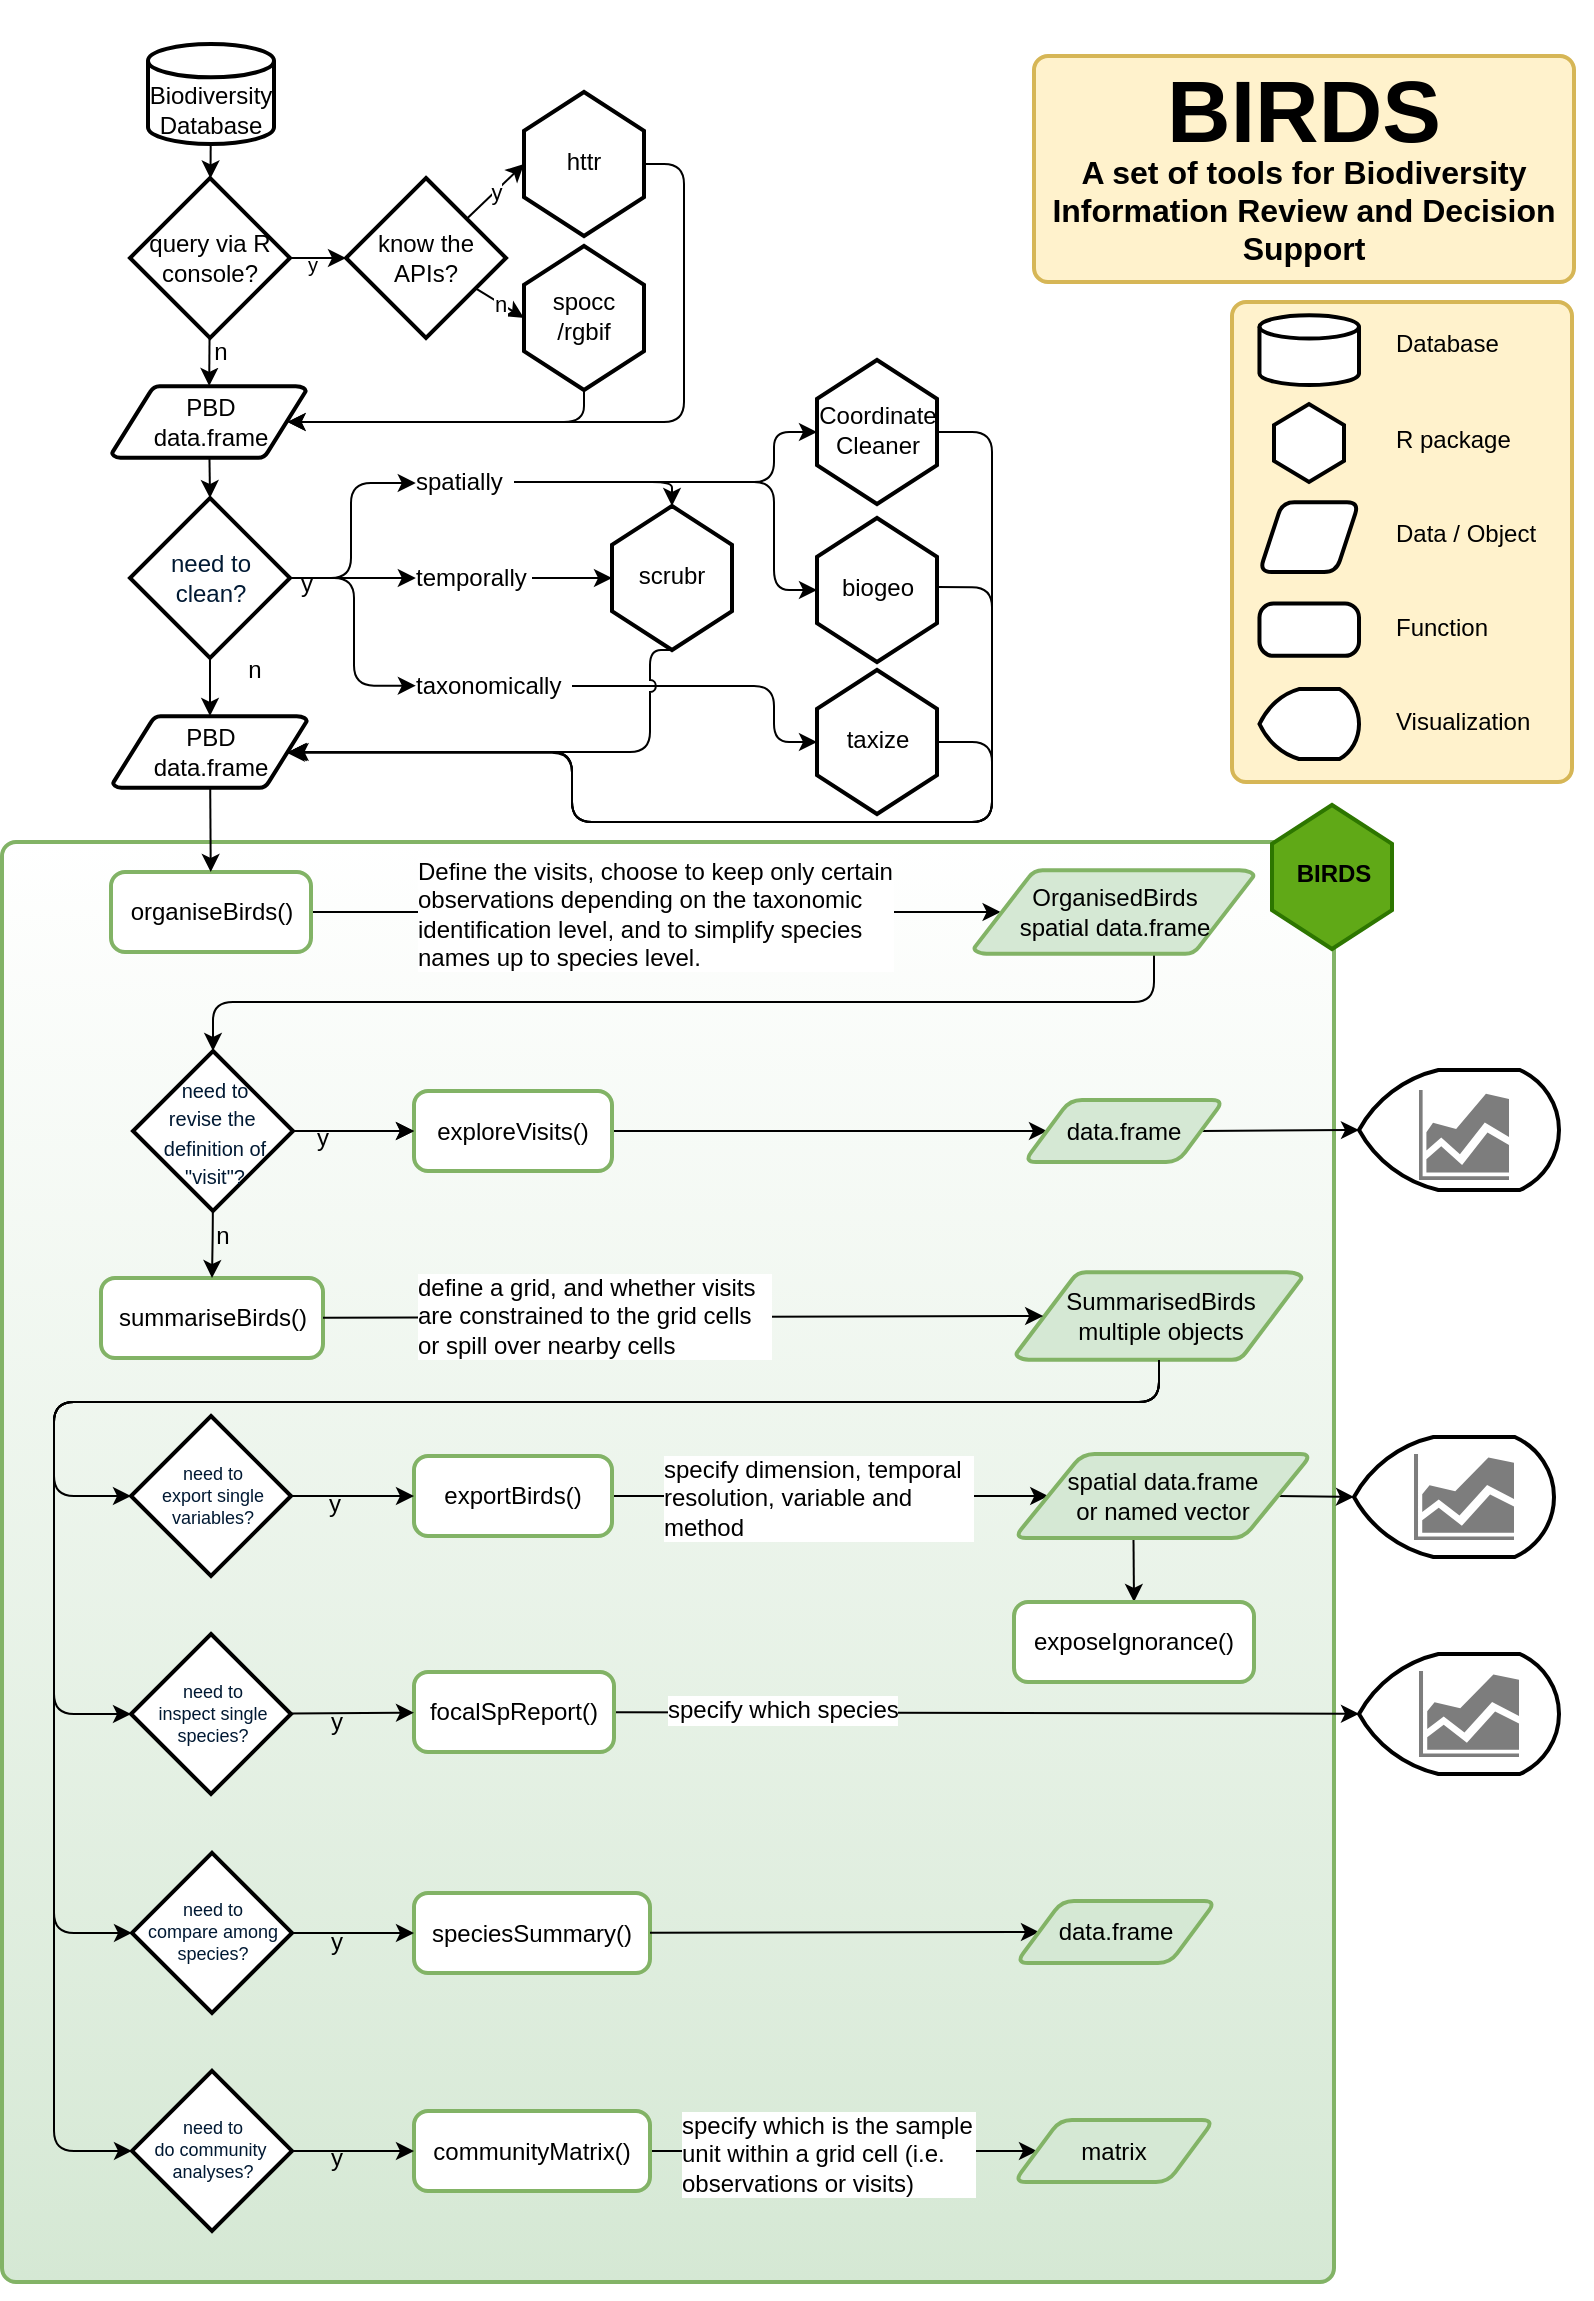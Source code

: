 <mxfile version="11.0.7" type="device"><diagram id="6a731a19-8d31-9384-78a2-239565b7b9f0" name="Page-1"><mxGraphModel dx="1086" dy="818" grid="1" gridSize="10" guides="1" tooltips="1" connect="1" arrows="1" fold="1" page="1" pageScale="1" pageWidth="827" pageHeight="1169" background="#ffffff" math="0" shadow="0"><root><mxCell id="0"/><mxCell id="1" parent="0"/><mxCell id="hbhFA6jfLaPgpKWDWU3P-24" style="edgeStyle=orthogonalEdgeStyle;rounded=1;orthogonalLoop=1;jettySize=auto;html=1;entryX=0;entryY=0.5;entryDx=0;entryDy=0;" parent="1" source="8HlA4b7QYmwB49gMDFAE-50" target="CWt3VNMFXz-mvfibGGEI-81" edge="1"><mxGeometry relative="1" as="geometry"><Array as="points"><mxPoint x="385.5" y="889"/><mxPoint x="385.5" y="1021"/></Array></mxGeometry></mxCell><mxCell id="8HlA4b7QYmwB49gMDFAE-50" value="" style="rounded=1;whiteSpace=wrap;html=1;absoluteArcSize=1;arcSize=14;strokeWidth=2;fontSize=10;fillColor=#d5e8d4;strokeColor=#82b366;gradientColor=#ffffff;gradientDirection=north;" parent="1" vertex="1"><mxGeometry x="14" y="420" width="666" height="720" as="geometry"/></mxCell><mxCell id="CWt3VNMFXz-mvfibGGEI-74" value="summariseBirds()" style="rounded=1;whiteSpace=wrap;html=1;absoluteArcSize=1;arcSize=14;strokeWidth=2;labelPosition=center;verticalLabelPosition=middle;align=center;verticalAlign=middle;strokeColor=#82B366;" parent="1" vertex="1"><mxGeometry x="63.5" y="638" width="111" height="40" as="geometry"/></mxCell><mxCell id="3" value="PBD&lt;br&gt;data.frame" style="shape=mxgraph.flowchart.data;strokeWidth=2;gradientDirection=north;fontStyle=0;html=1;" parent="1" vertex="1"><mxGeometry x="69" y="192" width="97" height="36" as="geometry"/></mxCell><mxCell id="CtEHs1xgXrFNIW4K7yRu-24" style="edgeStyle=orthogonalEdgeStyle;rounded=1;orthogonalLoop=1;jettySize=auto;html=1;strokeColor=#000000;strokeWidth=1;" parent="1" target="CWt3VNMFXz-mvfibGGEI-74" edge="1"><mxGeometry relative="1" as="geometry"><mxPoint x="119" y="575" as="sourcePoint"/></mxGeometry></mxCell><mxCell id="g8a3lduqmraxCg3WhAcY-67" value="n" style="text;html=1;resizable=0;points=[];align=center;verticalAlign=middle;labelBackgroundColor=none;" parent="CtEHs1xgXrFNIW4K7yRu-24" vertex="1" connectable="0"><mxGeometry x="0.333" y="1" relative="1" as="geometry"><mxPoint x="4" as="offset"/></mxGeometry></mxCell><mxCell id="g8a3lduqmraxCg3WhAcY-38" style="edgeStyle=orthogonalEdgeStyle;rounded=1;orthogonalLoop=1;jettySize=auto;html=1;strokeWidth=1;entryX=0.037;entryY=0.527;entryDx=0;entryDy=0;entryPerimeter=0;" parent="1" source="6" target="g8a3lduqmraxCg3WhAcY-33" edge="1"><mxGeometry relative="1" as="geometry"/></mxCell><mxCell id="g8a3lduqmraxCg3WhAcY-39" style="edgeStyle=orthogonalEdgeStyle;rounded=1;orthogonalLoop=1;jettySize=auto;html=1;entryX=0.024;entryY=0.492;entryDx=0;entryDy=0;strokeWidth=1;entryPerimeter=0;" parent="1" source="6" target="g8a3lduqmraxCg3WhAcY-35" edge="1"><mxGeometry relative="1" as="geometry"><Array as="points"><mxPoint x="190" y="288"/><mxPoint x="190" y="342"/></Array></mxGeometry></mxCell><mxCell id="g8a3lduqmraxCg3WhAcY-45" style="edgeStyle=orthogonalEdgeStyle;rounded=1;orthogonalLoop=1;jettySize=auto;html=1;entryX=0.5;entryY=0;entryDx=0;entryDy=0;entryPerimeter=0;strokeWidth=1;" parent="1" source="6" target="g8a3lduqmraxCg3WhAcY-37" edge="1"><mxGeometry relative="1" as="geometry"/></mxCell><mxCell id="g8a3lduqmraxCg3WhAcY-46" value="n" style="text;html=1;resizable=0;points=[];align=center;verticalAlign=middle;labelBackgroundColor=#ffffff;" parent="g8a3lduqmraxCg3WhAcY-45" vertex="1" connectable="0"><mxGeometry x="0.027" y="-8" relative="1" as="geometry"><mxPoint x="14" y="-8" as="offset"/></mxGeometry></mxCell><mxCell id="6" value="need to &lt;br&gt;clean?" style="shape=mxgraph.flowchart.decision;fillColor=#FFFFFF;strokeColor=#000000;strokeWidth=2;gradientColor=none;gradientDirection=north;fontColor=#001933;fontStyle=0;html=1;" parent="1" vertex="1"><mxGeometry x="78" y="248" width="80" height="80" as="geometry"/></mxCell><mxCell id="7" style="fontColor=#001933;fontStyle=1;strokeColor=#000000;strokeWidth=1;html=1;" parent="1" source="g8a3lduqmraxCg3WhAcY-17" target="3" edge="1"><mxGeometry relative="1" as="geometry"><mxPoint x="268.1" y="100" as="sourcePoint"/></mxGeometry></mxCell><mxCell id="g8a3lduqmraxCg3WhAcY-30" value="n" style="text;html=1;resizable=0;points=[];align=center;verticalAlign=middle;labelBackgroundColor=#ffffff;" parent="7" vertex="1" connectable="0"><mxGeometry x="-0.321" y="2" relative="1" as="geometry"><mxPoint x="3" y="-1" as="offset"/></mxGeometry></mxCell><mxCell id="8" style="fontColor=#001933;fontStyle=1;strokeColor=#000000;strokeWidth=1;html=1;entryX=0.5;entryY=0;entryDx=0;entryDy=0;entryPerimeter=0;" parent="1" source="3" target="6" edge="1"><mxGeometry relative="1" as="geometry"><mxPoint x="119" y="236" as="targetPoint"/></mxGeometry></mxCell><mxCell id="10" value="" style="edgeStyle=elbowEdgeStyle;elbow=horizontal;exitX=1;exitY=0.5;exitPerimeter=0;fontColor=#001933;fontStyle=1;strokeColor=#000000;strokeWidth=1;html=1;entryX=0.032;entryY=0.502;entryDx=0;entryDy=0;entryPerimeter=0;" parent="1" source="6" target="g8a3lduqmraxCg3WhAcY-34" edge="1"><mxGeometry x="180" y="16.5" width="100" height="100" as="geometry"><mxPoint x="549" y="435" as="sourcePoint"/><mxPoint x="225.929" y="266.571" as="targetPoint"/><Array as="points"/></mxGeometry></mxCell><mxCell id="g8a3lduqmraxCg3WhAcY-31" value="y" style="text;html=1;resizable=0;points=[];align=center;verticalAlign=middle;labelBackgroundColor=none;" parent="10" vertex="1" connectable="0"><mxGeometry relative="1" as="geometry"><mxPoint x="-24" y="3" as="offset"/></mxGeometry></mxCell><mxCell id="g8a3lduqmraxCg3WhAcY-79" style="edgeStyle=orthogonalEdgeStyle;rounded=1;orthogonalLoop=1;jettySize=auto;html=1;entryX=0;entryY=0.5;entryDx=0;entryDy=0;entryPerimeter=0;labelBackgroundColor=none;strokeWidth=1;" parent="1" source="13" target="g8a3lduqmraxCg3WhAcY-76" edge="1"><mxGeometry relative="1" as="geometry"><Array as="points"><mxPoint x="593" y="700"/><mxPoint x="40" y="700"/><mxPoint x="40" y="747"/></Array></mxGeometry></mxCell><mxCell id="g8a3lduqmraxCg3WhAcY-102" style="edgeStyle=orthogonalEdgeStyle;rounded=1;orthogonalLoop=1;jettySize=auto;html=1;entryX=0;entryY=0.5;entryDx=0;entryDy=0;entryPerimeter=0;labelBackgroundColor=none;strokeWidth=1;" parent="1" source="13" target="g8a3lduqmraxCg3WhAcY-86" edge="1"><mxGeometry relative="1" as="geometry"><Array as="points"><mxPoint x="593" y="700"/><mxPoint x="40" y="700"/><mxPoint x="40" y="965"/></Array></mxGeometry></mxCell><mxCell id="g8a3lduqmraxCg3WhAcY-103" style="edgeStyle=orthogonalEdgeStyle;rounded=1;orthogonalLoop=1;jettySize=auto;html=1;entryX=0;entryY=0.5;entryDx=0;entryDy=0;entryPerimeter=0;labelBackgroundColor=none;strokeWidth=1;" parent="1" source="13" target="g8a3lduqmraxCg3WhAcY-87" edge="1"><mxGeometry relative="1" as="geometry"><Array as="points"><mxPoint x="593" y="700"/><mxPoint x="40" y="700"/><mxPoint x="40" y="1075"/></Array></mxGeometry></mxCell><mxCell id="13" value="SummarisedBirds&lt;br&gt;multiple objects" style="shape=mxgraph.flowchart.data;fillColor=#d5e8d4;strokeColor=#82b366;strokeWidth=2;gradientDirection=north;fontStyle=0;html=1;" parent="1" vertex="1"><mxGeometry x="521" y="635" width="143" height="44" as="geometry"/></mxCell><mxCell id="CWt3VNMFXz-mvfibGGEI-79" style="rounded=1;orthogonalLoop=1;jettySize=auto;html=1;strokeColor=#000000;exitX=1;exitY=0.5;exitDx=0;exitDy=0;entryX=0;entryY=0.5;entryDx=0;entryDy=0;entryPerimeter=0;" parent="1" source="8HlA4b7QYmwB49gMDFAE-25" target="CWt3VNMFXz-mvfibGGEI-71" edge="1"><mxGeometry relative="1" as="geometry"/></mxCell><mxCell id="8HlA4b7QYmwB49gMDFAE-63" style="rounded=0;orthogonalLoop=1;jettySize=auto;html=1;exitX=0.963;exitY=0.5;exitDx=0;exitDy=0;exitPerimeter=0;strokeColor=#000000;strokeWidth=1;fontSize=12;fontColor=#000000;entryX=0;entryY=0.5;entryDx=0;entryDy=0;" parent="1" source="g8a3lduqmraxCg3WhAcY-17" target="g8a3lduqmraxCg3WhAcY-23" edge="1"><mxGeometry relative="1" as="geometry"><mxPoint x="179" y="88" as="targetPoint"/></mxGeometry></mxCell><mxCell id="g8a3lduqmraxCg3WhAcY-26" value="&lt;font style=&quot;font-size: 10px&quot;&gt;y&lt;/font&gt;" style="text;html=1;resizable=0;points=[];align=center;verticalAlign=middle;labelBackgroundColor=none;" parent="8HlA4b7QYmwB49gMDFAE-63" vertex="1" connectable="0"><mxGeometry x="-0.075" relative="1" as="geometry"><mxPoint x="-1" y="3" as="offset"/></mxGeometry></mxCell><mxCell id="om1Z9dngQ3ta3BAWGaVw-55" value="Biodiversity&lt;br&gt;Database" style="strokeWidth=2;html=1;shape=mxgraph.flowchart.database;whiteSpace=wrap;strokeColor=#000000;verticalAlign=bottom;" parent="1" vertex="1"><mxGeometry x="87" y="21" width="63" height="50" as="geometry"/></mxCell><mxCell id="g8a3lduqmraxCg3WhAcY-62" style="rounded=1;orthogonalLoop=1;jettySize=auto;html=1;entryX=0.095;entryY=0.5;entryDx=0;entryDy=0;entryPerimeter=0;strokeWidth=1;" parent="1" source="om1Z9dngQ3ta3BAWGaVw-60" target="g8a3lduqmraxCg3WhAcY-55" edge="1"><mxGeometry relative="1" as="geometry"/></mxCell><mxCell id="om1Z9dngQ3ta3BAWGaVw-60" value="organiseBirds()" style="rounded=1;whiteSpace=wrap;html=1;absoluteArcSize=1;arcSize=14;strokeWidth=2;strokeColor=#82B366;" parent="1" vertex="1"><mxGeometry x="68.5" y="435" width="100" height="40" as="geometry"/></mxCell><mxCell id="om1Z9dngQ3ta3BAWGaVw-63" style="edgeStyle=orthogonalEdgeStyle;rounded=1;orthogonalLoop=1;jettySize=auto;html=1;entryX=0;entryY=0.5;entryDx=0;entryDy=0;strokeColor=#000000;" parent="1" source="om1Z9dngQ3ta3BAWGaVw-62" target="8HlA4b7QYmwB49gMDFAE-25" edge="1"><mxGeometry relative="1" as="geometry"/></mxCell><mxCell id="om1Z9dngQ3ta3BAWGaVw-62" value="exploreVisits()" style="rounded=1;whiteSpace=wrap;html=1;absoluteArcSize=1;arcSize=14;strokeWidth=2;strokeColor=#82B366;" parent="1" vertex="1"><mxGeometry x="220" y="544.5" width="99" height="40" as="geometry"/></mxCell><mxCell id="CWt3VNMFXz-mvfibGGEI-63" style="edgeStyle=orthogonalEdgeStyle;rounded=1;orthogonalLoop=1;jettySize=auto;html=1;exitX=0.25;exitY=0;exitDx=0;exitDy=0;entryX=0.5;entryY=0;entryDx=0;entryDy=0;" parent="1" edge="1"><mxGeometry relative="1" as="geometry"><mxPoint x="296" y="570" as="sourcePoint"/></mxGeometry></mxCell><mxCell id="CWt3VNMFXz-mvfibGGEI-64" style="edgeStyle=orthogonalEdgeStyle;rounded=1;orthogonalLoop=1;jettySize=auto;html=1;exitX=0.5;exitY=1;exitDx=0;exitDy=0;entryX=0.25;entryY=1;entryDx=0;entryDy=0;" parent="1" edge="1"><mxGeometry relative="1" as="geometry"><mxPoint x="296" y="610" as="targetPoint"/></mxGeometry></mxCell><mxCell id="CWt3VNMFXz-mvfibGGEI-77" style="rounded=1;orthogonalLoop=1;jettySize=auto;html=1;strokeColor=#000000;entryX=0.095;entryY=0.5;entryDx=0;entryDy=0;entryPerimeter=0;strokeWidth=1;" parent="1" source="CWt3VNMFXz-mvfibGGEI-74" target="13" edge="1"><mxGeometry relative="1" as="geometry"/></mxCell><mxCell id="CWt3VNMFXz-mvfibGGEI-80" value="speciesSummary()" style="rounded=1;whiteSpace=wrap;html=1;absoluteArcSize=1;arcSize=14;strokeWidth=2;strokeColor=#82B366;" parent="1" vertex="1"><mxGeometry x="220.0" y="945.5" width="118" height="40" as="geometry"/></mxCell><mxCell id="g8a3lduqmraxCg3WhAcY-117" style="edgeStyle=none;rounded=1;orthogonalLoop=1;jettySize=auto;html=1;entryX=0;entryY=0.5;entryDx=0;entryDy=0;labelBackgroundColor=none;strokeWidth=1;fontSize=9;" parent="1" source="CWt3VNMFXz-mvfibGGEI-81" target="g8a3lduqmraxCg3WhAcY-115" edge="1"><mxGeometry relative="1" as="geometry"/></mxCell><mxCell id="CWt3VNMFXz-mvfibGGEI-81" value="communityMatrix()" style="rounded=1;whiteSpace=wrap;html=1;absoluteArcSize=1;arcSize=14;strokeWidth=2;strokeColor=#82B366;" parent="1" vertex="1"><mxGeometry x="220" y="1054.5" width="118" height="40" as="geometry"/></mxCell><mxCell id="8HlA4b7QYmwB49gMDFAE-25" value="data.frame" style="verticalLabelPosition=middle;verticalAlign=middle;html=1;strokeWidth=2;shape=parallelogram;perimeter=parallelogramPerimeter;whiteSpace=wrap;rounded=1;arcSize=12;size=0.23;labelPosition=center;align=center;fillColor=#d5e8d4;strokeColor=#82b366;" parent="1" vertex="1"><mxGeometry x="525" y="549" width="100" height="31" as="geometry"/></mxCell><mxCell id="8HlA4b7QYmwB49gMDFAE-57" value="" style="group" parent="1" vertex="1" connectable="0"><mxGeometry x="269" y="128" width="72" height="60" as="geometry"/></mxCell><mxCell id="8HlA4b7QYmwB49gMDFAE-52" value="" style="verticalLabelPosition=middle;verticalAlign=middle;strokeWidth=2;shape=hexagon;perimeter=hexagonPerimeter2;arcSize=6;size=0.27;rotation=-90;labelPosition=center;align=center;html=1;fontSize=10;" parent="8HlA4b7QYmwB49gMDFAE-57" vertex="1"><mxGeometry width="72" height="60" as="geometry"/></mxCell><mxCell id="8HlA4b7QYmwB49gMDFAE-56" value="spocc&lt;br&gt;/rgbif" style="text;html=1;strokeColor=none;fillColor=none;align=center;verticalAlign=middle;whiteSpace=wrap;rounded=0;fontSize=12;fontColor=#000000;" parent="8HlA4b7QYmwB49gMDFAE-57" vertex="1"><mxGeometry x="16" y="18.833" width="40" height="20" as="geometry"/></mxCell><mxCell id="8HlA4b7QYmwB49gMDFAE-62" style="edgeStyle=orthogonalEdgeStyle;rounded=1;orthogonalLoop=1;jettySize=auto;html=1;exitX=0;exitY=0.5;exitDx=0;exitDy=0;entryX=0.905;entryY=0.5;entryDx=0;entryDy=0;entryPerimeter=0;strokeColor=#000000;strokeWidth=1;fontSize=12;fontColor=#000000;" parent="1" source="8HlA4b7QYmwB49gMDFAE-52" target="3" edge="1"><mxGeometry relative="1" as="geometry"><Array as="points"><mxPoint x="305" y="210"/></Array></mxGeometry></mxCell><mxCell id="hbhFA6jfLaPgpKWDWU3P-19" style="rounded=0;orthogonalLoop=1;jettySize=auto;html=1;exitX=0.401;exitY=1.019;exitDx=0;exitDy=0;entryX=0.5;entryY=0;entryDx=0;entryDy=0;exitPerimeter=0;" parent="1" source="g8a3lduqmraxCg3WhAcY-78" target="hbhFA6jfLaPgpKWDWU3P-18" edge="1"><mxGeometry relative="1" as="geometry"/></mxCell><mxCell id="hbhFA6jfLaPgpKWDWU3P-17" value="" style="group" parent="1" vertex="1" connectable="0"><mxGeometry x="690" y="717.5" width="100" height="60" as="geometry"/></mxCell><mxCell id="CWt3VNMFXz-mvfibGGEI-72" value="" style="strokeWidth=2;html=1;shape=mxgraph.flowchart.display;whiteSpace=wrap;" parent="hbhFA6jfLaPgpKWDWU3P-17" vertex="1"><mxGeometry width="100" height="60" as="geometry"/></mxCell><mxCell id="P9j7AnFE-m9eNqQYnMI5-18" value="" style="shadow=0;dashed=0;html=1;strokeColor=none;labelPosition=center;verticalLabelPosition=bottom;verticalAlign=top;align=center;shape=mxgraph.mscae.general.graph;fillColor=#7D7D7D;" parent="hbhFA6jfLaPgpKWDWU3P-17" vertex="1"><mxGeometry x="30" y="8.5" width="50" height="43" as="geometry"/></mxCell><mxCell id="hbhFA6jfLaPgpKWDWU3P-18" value="exposeIgnorance()" style="rounded=1;whiteSpace=wrap;html=1;absoluteArcSize=1;arcSize=14;strokeWidth=2;strokeColor=#82B366;" parent="1" vertex="1"><mxGeometry x="520.0" y="800.0" width="120" height="40" as="geometry"/></mxCell><mxCell id="g8a3lduqmraxCg3WhAcY-80" style="rounded=1;orthogonalLoop=1;jettySize=auto;html=1;entryX=0;entryY=0.5;entryDx=0;entryDy=0;labelBackgroundColor=none;strokeWidth=1;" parent="1" source="hbhFA6jfLaPgpKWDWU3P-16" target="g8a3lduqmraxCg3WhAcY-78" edge="1"><mxGeometry relative="1" as="geometry"/></mxCell><mxCell id="hbhFA6jfLaPgpKWDWU3P-16" value="exportBirds()" style="rounded=1;whiteSpace=wrap;html=1;absoluteArcSize=1;arcSize=14;strokeWidth=2;strokeColor=#82B366;" parent="1" vertex="1"><mxGeometry x="220" y="727" width="99" height="40" as="geometry"/></mxCell><mxCell id="g8a3lduqmraxCg3WhAcY-107" style="rounded=1;orthogonalLoop=1;jettySize=auto;html=1;labelBackgroundColor=none;strokeWidth=1;" parent="1" source="hbhFA6jfLaPgpKWDWU3P-26" target="g8a3lduqmraxCg3WhAcY-90" edge="1"><mxGeometry relative="1" as="geometry"/></mxCell><mxCell id="hbhFA6jfLaPgpKWDWU3P-26" value="focalSpReport()" style="rounded=1;whiteSpace=wrap;html=1;absoluteArcSize=1;arcSize=14;strokeWidth=2;strokeColor=#82B366;" parent="1" vertex="1"><mxGeometry x="220" y="835" width="100" height="40" as="geometry"/></mxCell><mxCell id="g8a3lduqmraxCg3WhAcY-17" value="query via R console?" style="rhombus;whiteSpace=wrap;html=1;strokeWidth=2;" parent="1" vertex="1"><mxGeometry x="78" y="88" width="80" height="80" as="geometry"/></mxCell><mxCell id="g8a3lduqmraxCg3WhAcY-18" style="fontColor=#001933;fontStyle=1;strokeColor=#000000;strokeWidth=1;html=1;" parent="1" source="om1Z9dngQ3ta3BAWGaVw-55" target="g8a3lduqmraxCg3WhAcY-17" edge="1"><mxGeometry relative="1" as="geometry"><mxPoint x="118.304" y="66" as="sourcePoint"/><mxPoint x="117.601" y="192" as="targetPoint"/></mxGeometry></mxCell><mxCell id="g8a3lduqmraxCg3WhAcY-20" value="" style="group" parent="1" vertex="1" connectable="0"><mxGeometry x="269" y="51" width="72" height="60" as="geometry"/></mxCell><mxCell id="g8a3lduqmraxCg3WhAcY-21" value="" style="verticalLabelPosition=middle;verticalAlign=middle;strokeWidth=2;shape=hexagon;perimeter=hexagonPerimeter2;arcSize=6;size=0.27;rotation=-90;labelPosition=center;align=center;html=1;fontSize=10;" parent="g8a3lduqmraxCg3WhAcY-20" vertex="1"><mxGeometry width="72" height="60" as="geometry"/></mxCell><mxCell id="g8a3lduqmraxCg3WhAcY-22" value="httr" style="text;html=1;strokeColor=none;fillColor=none;align=center;verticalAlign=middle;whiteSpace=wrap;rounded=0;fontSize=12;fontColor=#000000;" parent="g8a3lduqmraxCg3WhAcY-20" vertex="1"><mxGeometry x="16" y="18.833" width="40" height="20" as="geometry"/></mxCell><mxCell id="g8a3lduqmraxCg3WhAcY-24" value="y" style="edgeStyle=none;rounded=0;orthogonalLoop=1;jettySize=auto;html=1;entryX=0.5;entryY=0;entryDx=0;entryDy=0;" parent="1" source="g8a3lduqmraxCg3WhAcY-23" target="g8a3lduqmraxCg3WhAcY-21" edge="1"><mxGeometry relative="1" as="geometry"/></mxCell><mxCell id="g8a3lduqmraxCg3WhAcY-25" value="n" style="edgeStyle=none;rounded=0;orthogonalLoop=1;jettySize=auto;html=1;entryX=0.5;entryY=0;entryDx=0;entryDy=0;" parent="1" source="g8a3lduqmraxCg3WhAcY-23" target="8HlA4b7QYmwB49gMDFAE-52" edge="1"><mxGeometry relative="1" as="geometry"/></mxCell><mxCell id="g8a3lduqmraxCg3WhAcY-23" value="know the APIs?" style="rhombus;whiteSpace=wrap;html=1;strokeWidth=2;" parent="1" vertex="1"><mxGeometry x="186" y="88" width="80" height="80" as="geometry"/></mxCell><mxCell id="g8a3lduqmraxCg3WhAcY-28" style="edgeStyle=orthogonalEdgeStyle;rounded=1;orthogonalLoop=1;jettySize=auto;html=1;entryX=0.905;entryY=0.5;entryDx=0;entryDy=0;entryPerimeter=0;exitX=0.5;exitY=1;exitDx=0;exitDy=0;" parent="1" source="g8a3lduqmraxCg3WhAcY-21" target="3" edge="1"><mxGeometry relative="1" as="geometry"><Array as="points"><mxPoint x="355" y="81"/><mxPoint x="355" y="210"/></Array></mxGeometry></mxCell><mxCell id="g8a3lduqmraxCg3WhAcY-40" style="edgeStyle=orthogonalEdgeStyle;rounded=1;orthogonalLoop=1;jettySize=auto;html=1;strokeWidth=1;entryX=0.5;entryY=0;entryDx=0;entryDy=0;exitX=1;exitY=0.5;exitDx=0;exitDy=0;" parent="1" source="g8a3lduqmraxCg3WhAcY-33" target="8HlA4b7QYmwB49gMDFAE-78" edge="1"><mxGeometry relative="1" as="geometry"><mxPoint x="412" y="210" as="targetPoint"/><Array as="points"><mxPoint x="400" y="240"/><mxPoint x="400" y="215"/></Array></mxGeometry></mxCell><mxCell id="g8a3lduqmraxCg3WhAcY-41" style="edgeStyle=orthogonalEdgeStyle;rounded=1;orthogonalLoop=1;jettySize=auto;html=1;entryX=0.5;entryY=0;entryDx=0;entryDy=0;strokeWidth=1;exitX=1;exitY=0.5;exitDx=0;exitDy=0;" parent="1" source="g8a3lduqmraxCg3WhAcY-33" target="8HlA4b7QYmwB49gMDFAE-83" edge="1"><mxGeometry relative="1" as="geometry"><Array as="points"><mxPoint x="400" y="240"/><mxPoint x="400" y="294"/></Array></mxGeometry></mxCell><mxCell id="7WvSgAiHfVEnM8mLW6S3-23" style="edgeStyle=orthogonalEdgeStyle;rounded=1;comic=0;jumpStyle=arc;orthogonalLoop=1;jettySize=auto;html=1;entryX=1;entryY=0.5;entryDx=0;entryDy=0;shadow=0;" parent="1" source="g8a3lduqmraxCg3WhAcY-33" target="7WvSgAiHfVEnM8mLW6S3-17" edge="1"><mxGeometry relative="1" as="geometry"><Array as="points"><mxPoint x="349" y="240"/></Array></mxGeometry></mxCell><mxCell id="g8a3lduqmraxCg3WhAcY-33" value="spatially" style="text;html=1;strokeColor=none;fillColor=none;align=left;verticalAlign=middle;whiteSpace=wrap;rounded=0;" parent="1" vertex="1"><mxGeometry x="219" y="230" width="51" height="20" as="geometry"/></mxCell><mxCell id="g8a3lduqmraxCg3WhAcY-44" style="rounded=0;orthogonalLoop=1;jettySize=auto;html=1;entryX=0.5;entryY=0;entryDx=0;entryDy=0;strokeWidth=1;exitX=1;exitY=0.5;exitDx=0;exitDy=0;" parent="1" source="g8a3lduqmraxCg3WhAcY-34" target="7WvSgAiHfVEnM8mLW6S3-17" edge="1"><mxGeometry relative="1" as="geometry"><mxPoint x="315.2" y="287.8" as="targetPoint"/></mxGeometry></mxCell><mxCell id="g8a3lduqmraxCg3WhAcY-34" value="temporally" style="text;html=1;strokeColor=none;fillColor=none;align=left;verticalAlign=middle;whiteSpace=wrap;rounded=0;" parent="1" vertex="1"><mxGeometry x="219" y="278" width="60" height="20" as="geometry"/></mxCell><mxCell id="g8a3lduqmraxCg3WhAcY-42" style="edgeStyle=orthogonalEdgeStyle;rounded=1;orthogonalLoop=1;jettySize=auto;html=1;entryX=0.5;entryY=0;entryDx=0;entryDy=0;strokeWidth=1;exitX=1;exitY=0.5;exitDx=0;exitDy=0;jumpStyle=arc;" parent="1" source="g8a3lduqmraxCg3WhAcY-35" target="8HlA4b7QYmwB49gMDFAE-86" edge="1"><mxGeometry relative="1" as="geometry"><Array as="points"><mxPoint x="400" y="342"/><mxPoint x="400" y="370"/></Array></mxGeometry></mxCell><mxCell id="g8a3lduqmraxCg3WhAcY-35" value="taxonomically" style="text;html=1;strokeColor=none;fillColor=none;align=left;verticalAlign=middle;whiteSpace=wrap;rounded=0;" parent="1" vertex="1"><mxGeometry x="219" y="332" width="80" height="20" as="geometry"/></mxCell><mxCell id="g8a3lduqmraxCg3WhAcY-68" style="rounded=1;orthogonalLoop=1;jettySize=auto;html=1;strokeWidth=1;" parent="1" source="g8a3lduqmraxCg3WhAcY-37" target="om1Z9dngQ3ta3BAWGaVw-60" edge="1"><mxGeometry relative="1" as="geometry"/></mxCell><mxCell id="g8a3lduqmraxCg3WhAcY-37" value="PBD&lt;br&gt;data.frame" style="shape=mxgraph.flowchart.data;strokeWidth=2;gradientDirection=north;fontStyle=0;html=1;" parent="1" vertex="1"><mxGeometry x="69.5" y="357" width="97" height="36" as="geometry"/></mxCell><mxCell id="g8a3lduqmraxCg3WhAcY-47" style="edgeStyle=orthogonalEdgeStyle;rounded=1;orthogonalLoop=1;jettySize=auto;html=1;entryX=0.905;entryY=0.5;entryDx=0;entryDy=0;entryPerimeter=0;strokeWidth=1;exitX=0.5;exitY=1;exitDx=0;exitDy=0;" parent="1" source="8HlA4b7QYmwB49gMDFAE-78" target="g8a3lduqmraxCg3WhAcY-37" edge="1"><mxGeometry relative="1" as="geometry"><Array as="points"><mxPoint x="509" y="215"/><mxPoint x="509" y="410"/><mxPoint x="299" y="410"/><mxPoint x="299" y="375"/></Array></mxGeometry></mxCell><mxCell id="g8a3lduqmraxCg3WhAcY-48" style="edgeStyle=orthogonalEdgeStyle;rounded=1;orthogonalLoop=1;jettySize=auto;html=1;entryX=0.905;entryY=0.5;entryDx=0;entryDy=0;entryPerimeter=0;strokeWidth=1;exitX=0.52;exitY=0.996;exitDx=0;exitDy=0;exitPerimeter=0;" parent="1" source="8HlA4b7QYmwB49gMDFAE-83" target="g8a3lduqmraxCg3WhAcY-37" edge="1"><mxGeometry relative="1" as="geometry"><Array as="points"><mxPoint x="509" y="293"/><mxPoint x="509" y="410"/><mxPoint x="299" y="410"/><mxPoint x="299" y="375"/></Array></mxGeometry></mxCell><mxCell id="g8a3lduqmraxCg3WhAcY-49" style="edgeStyle=orthogonalEdgeStyle;rounded=1;orthogonalLoop=1;jettySize=auto;html=1;entryX=0.896;entryY=0.511;entryDx=0;entryDy=0;entryPerimeter=0;strokeWidth=1;exitX=0.5;exitY=1;exitDx=0;exitDy=0;" parent="1" source="8HlA4b7QYmwB49gMDFAE-86" target="g8a3lduqmraxCg3WhAcY-37" edge="1"><mxGeometry relative="1" as="geometry"><Array as="points"><mxPoint x="509" y="370"/><mxPoint x="509" y="410"/><mxPoint x="299" y="410"/><mxPoint x="299" y="375"/></Array></mxGeometry></mxCell><mxCell id="g8a3lduqmraxCg3WhAcY-63" style="edgeStyle=orthogonalEdgeStyle;rounded=1;orthogonalLoop=1;jettySize=auto;html=1;entryX=0.5;entryY=0;entryDx=0;entryDy=0;entryPerimeter=0;strokeWidth=1;" parent="1" source="g8a3lduqmraxCg3WhAcY-55" target="g8a3lduqmraxCg3WhAcY-56" edge="1"><mxGeometry relative="1" as="geometry"><Array as="points"><mxPoint x="590" y="500"/><mxPoint x="119" y="500"/></Array></mxGeometry></mxCell><mxCell id="g8a3lduqmraxCg3WhAcY-55" value="OrganisedBirds&lt;br&gt;spatial data.frame" style="shape=mxgraph.flowchart.data;fillColor=#d5e8d4;strokeColor=#82b366;strokeWidth=2;gradientDirection=north;fontStyle=0;html=1;" parent="1" vertex="1"><mxGeometry x="500" y="434" width="140" height="42" as="geometry"/></mxCell><mxCell id="g8a3lduqmraxCg3WhAcY-65" style="edgeStyle=orthogonalEdgeStyle;rounded=1;orthogonalLoop=1;jettySize=auto;html=1;strokeWidth=1;" parent="1" source="g8a3lduqmraxCg3WhAcY-56" target="om1Z9dngQ3ta3BAWGaVw-62" edge="1"><mxGeometry relative="1" as="geometry"/></mxCell><mxCell id="g8a3lduqmraxCg3WhAcY-66" value="y" style="text;html=1;resizable=0;points=[];align=center;verticalAlign=middle;labelBackgroundColor=none;" parent="g8a3lduqmraxCg3WhAcY-65" vertex="1" connectable="0"><mxGeometry x="-0.514" y="1" relative="1" as="geometry"><mxPoint y="4" as="offset"/></mxGeometry></mxCell><mxCell id="g8a3lduqmraxCg3WhAcY-75" value="" style="edgeStyle=orthogonalEdgeStyle;rounded=1;orthogonalLoop=1;jettySize=auto;html=1;strokeWidth=1;labelBackgroundColor=none;" parent="1" source="g8a3lduqmraxCg3WhAcY-56" target="om1Z9dngQ3ta3BAWGaVw-62" edge="1"><mxGeometry relative="1" as="geometry"/></mxCell><mxCell id="g8a3lduqmraxCg3WhAcY-56" value="&lt;font style=&quot;font-size: 10px&quot;&gt;need to &lt;br&gt;revise the&amp;nbsp;&lt;br&gt;definition of&lt;br&gt;&quot;visit&quot;?&lt;/font&gt;" style="shape=mxgraph.flowchart.decision;fillColor=#FFFFFF;strokeColor=#000000;strokeWidth=2;gradientColor=none;gradientDirection=north;fontColor=#001933;fontStyle=0;html=1;" parent="1" vertex="1"><mxGeometry x="79.5" y="524.5" width="80" height="80" as="geometry"/></mxCell><mxCell id="g8a3lduqmraxCg3WhAcY-61" value="Define the visits, choose to keep only certain observations depending on the taxonomic identification level, and to simplify species names up to species level." style="text;html=1;strokeColor=none;fillColor=none;align=left;verticalAlign=middle;whiteSpace=wrap;rounded=0;labelBackgroundColor=#FFFFFF;" parent="1" vertex="1"><mxGeometry x="220" y="425" width="240" height="61" as="geometry"/></mxCell><mxCell id="g8a3lduqmraxCg3WhAcY-64" value="" style="group" parent="1" vertex="1" connectable="0"><mxGeometry x="692.5" y="534" width="100" height="60" as="geometry"/></mxCell><mxCell id="CWt3VNMFXz-mvfibGGEI-71" value="" style="strokeWidth=2;html=1;shape=mxgraph.flowchart.display;whiteSpace=wrap;strokeColor=#000000;" parent="g8a3lduqmraxCg3WhAcY-64" vertex="1"><mxGeometry width="100" height="60" as="geometry"/></mxCell><mxCell id="P9j7AnFE-m9eNqQYnMI5-17" value="" style="shadow=0;dashed=0;html=1;strokeColor=none;labelPosition=center;verticalLabelPosition=bottom;verticalAlign=top;align=center;shape=mxgraph.mscae.general.graph;fillColor=#7D7D7D;" parent="g8a3lduqmraxCg3WhAcY-64" vertex="1"><mxGeometry x="30" y="10" width="45" height="45" as="geometry"/></mxCell><mxCell id="g8a3lduqmraxCg3WhAcY-82" style="edgeStyle=none;rounded=1;orthogonalLoop=1;jettySize=auto;html=1;entryX=0;entryY=0.5;entryDx=0;entryDy=0;labelBackgroundColor=none;strokeWidth=1;" parent="1" source="g8a3lduqmraxCg3WhAcY-76" target="hbhFA6jfLaPgpKWDWU3P-16" edge="1"><mxGeometry relative="1" as="geometry"/></mxCell><mxCell id="g8a3lduqmraxCg3WhAcY-83" value="y" style="text;html=1;resizable=0;points=[];align=center;verticalAlign=middle;labelBackgroundColor=none;" parent="g8a3lduqmraxCg3WhAcY-82" vertex="1" connectable="0"><mxGeometry x="-0.203" y="-1" relative="1" as="geometry"><mxPoint x="-2.787" y="3" as="offset"/></mxGeometry></mxCell><mxCell id="g8a3lduqmraxCg3WhAcY-76" value="&lt;span style=&quot;font-size: 9px;&quot;&gt;need to &lt;br style=&quot;font-size: 9px;&quot;&gt;export single &lt;br style=&quot;font-size: 9px;&quot;&gt;variables?&lt;/span&gt;" style="shape=mxgraph.flowchart.decision;fillColor=#FFFFFF;strokeColor=#000000;strokeWidth=2;gradientColor=none;gradientDirection=north;fontColor=#001933;fontStyle=0;html=1;fontSize=9;" parent="1" vertex="1"><mxGeometry x="78.5" y="707" width="80" height="80" as="geometry"/></mxCell><mxCell id="g8a3lduqmraxCg3WhAcY-77" value="specify dimension, temporal resolution, variable and method" style="text;html=1;strokeColor=none;fillColor=none;align=left;verticalAlign=middle;whiteSpace=wrap;rounded=0;labelBackgroundColor=#FFFFFF;" parent="1" vertex="1"><mxGeometry x="343" y="717" width="157" height="61" as="geometry"/></mxCell><mxCell id="g8a3lduqmraxCg3WhAcY-84" style="edgeStyle=none;rounded=1;orthogonalLoop=1;jettySize=auto;html=1;entryX=0;entryY=0.5;entryDx=0;entryDy=0;entryPerimeter=0;labelBackgroundColor=none;strokeWidth=1;exitX=1;exitY=0.5;exitDx=0;exitDy=0;" parent="1" source="g8a3lduqmraxCg3WhAcY-78" target="CWt3VNMFXz-mvfibGGEI-72" edge="1"><mxGeometry relative="1" as="geometry"/></mxCell><mxCell id="g8a3lduqmraxCg3WhAcY-78" value="spatial data.frame&lt;br&gt;or named vector" style="verticalLabelPosition=middle;verticalAlign=middle;html=1;strokeWidth=2;shape=parallelogram;perimeter=parallelogramPerimeter;whiteSpace=wrap;rounded=1;arcSize=12;size=0.23;labelPosition=center;align=center;fillColor=#d5e8d4;strokeColor=#82b366;" parent="1" vertex="1"><mxGeometry x="520" y="726" width="149" height="42" as="geometry"/></mxCell><mxCell id="g8a3lduqmraxCg3WhAcY-95" style="edgeStyle=none;rounded=1;orthogonalLoop=1;jettySize=auto;html=1;labelBackgroundColor=none;strokeWidth=1;" parent="1" source="g8a3lduqmraxCg3WhAcY-85" target="hbhFA6jfLaPgpKWDWU3P-26" edge="1"><mxGeometry relative="1" as="geometry"/></mxCell><mxCell id="g8a3lduqmraxCg3WhAcY-97" value="y" style="text;html=1;resizable=0;points=[];align=center;verticalAlign=middle;labelBackgroundColor=none;" parent="g8a3lduqmraxCg3WhAcY-95" vertex="1" connectable="0"><mxGeometry x="-0.06" y="3" relative="1" as="geometry"><mxPoint x="-7.051" y="7" as="offset"/></mxGeometry></mxCell><mxCell id="g8a3lduqmraxCg3WhAcY-85" value="&lt;span style=&quot;font-size: 9px;&quot;&gt;need to &lt;br style=&quot;font-size: 9px;&quot;&gt;inspect single &lt;br style=&quot;font-size: 9px;&quot;&gt;species?&lt;/span&gt;" style="shape=mxgraph.flowchart.decision;fillColor=#FFFFFF;strokeColor=#000000;strokeWidth=2;gradientColor=none;gradientDirection=north;fontColor=#001933;fontStyle=0;html=1;fontSize=9;" parent="1" vertex="1"><mxGeometry x="78.5" y="816" width="80" height="80" as="geometry"/></mxCell><mxCell id="g8a3lduqmraxCg3WhAcY-96" style="edgeStyle=none;rounded=1;orthogonalLoop=1;jettySize=auto;html=1;entryX=0;entryY=0.5;entryDx=0;entryDy=0;labelBackgroundColor=none;strokeWidth=1;" parent="1" source="g8a3lduqmraxCg3WhAcY-86" target="CWt3VNMFXz-mvfibGGEI-80" edge="1"><mxGeometry relative="1" as="geometry"/></mxCell><mxCell id="g8a3lduqmraxCg3WhAcY-110" value="y" style="text;html=1;resizable=0;points=[];align=center;verticalAlign=middle;labelBackgroundColor=none;" parent="g8a3lduqmraxCg3WhAcY-96" vertex="1" connectable="0"><mxGeometry x="-0.237" y="-2" relative="1" as="geometry"><mxPoint x="-1.858" y="2" as="offset"/></mxGeometry></mxCell><mxCell id="g8a3lduqmraxCg3WhAcY-86" value="&lt;span style=&quot;font-size: 9px;&quot;&gt;need to &lt;br style=&quot;font-size: 9px;&quot;&gt;compare among &lt;br style=&quot;font-size: 9px;&quot;&gt;species?&lt;/span&gt;" style="shape=mxgraph.flowchart.decision;fillColor=#FFFFFF;strokeColor=#000000;strokeWidth=2;gradientColor=none;gradientDirection=north;fontColor=#001933;fontStyle=0;html=1;fontSize=9;" parent="1" vertex="1"><mxGeometry x="79" y="925.476" width="80" height="80" as="geometry"/></mxCell><mxCell id="g8a3lduqmraxCg3WhAcY-111" style="edgeStyle=orthogonalEdgeStyle;rounded=1;orthogonalLoop=1;jettySize=auto;html=1;entryX=0;entryY=0.5;entryDx=0;entryDy=0;labelBackgroundColor=none;strokeWidth=1;" parent="1" source="g8a3lduqmraxCg3WhAcY-87" target="CWt3VNMFXz-mvfibGGEI-81" edge="1"><mxGeometry relative="1" as="geometry"/></mxCell><mxCell id="g8a3lduqmraxCg3WhAcY-112" value="y" style="text;html=1;resizable=0;points=[];align=center;verticalAlign=middle;labelBackgroundColor=none;" parent="g8a3lduqmraxCg3WhAcY-111" vertex="1" connectable="0"><mxGeometry x="-0.006" y="9" relative="1" as="geometry"><mxPoint x="-9" y="12" as="offset"/></mxGeometry></mxCell><mxCell id="g8a3lduqmraxCg3WhAcY-87" value="&lt;span style=&quot;font-size: 9px;&quot;&gt;need to &lt;br style=&quot;font-size: 9px;&quot;&gt;do community&amp;nbsp;&lt;br style=&quot;font-size: 9px;&quot;&gt;analyses?&lt;/span&gt;" style="shape=mxgraph.flowchart.decision;fillColor=#FFFFFF;strokeColor=#000000;strokeWidth=2;gradientColor=none;gradientDirection=north;fontColor=#001933;fontStyle=0;html=1;fontSize=9;" parent="1" vertex="1"><mxGeometry x="79" y="1034.476" width="80" height="80" as="geometry"/></mxCell><mxCell id="g8a3lduqmraxCg3WhAcY-89" value="" style="group" parent="1" vertex="1" connectable="0"><mxGeometry x="692.5" y="826" width="100" height="60" as="geometry"/></mxCell><mxCell id="g8a3lduqmraxCg3WhAcY-90" value="" style="strokeWidth=2;html=1;shape=mxgraph.flowchart.display;whiteSpace=wrap;" parent="g8a3lduqmraxCg3WhAcY-89" vertex="1"><mxGeometry width="100" height="60" as="geometry"/></mxCell><mxCell id="g8a3lduqmraxCg3WhAcY-91" value="" style="shadow=0;dashed=0;html=1;strokeColor=none;labelPosition=center;verticalLabelPosition=bottom;verticalAlign=top;align=center;shape=mxgraph.mscae.general.graph;fillColor=#7D7D7D;" parent="g8a3lduqmraxCg3WhAcY-89" vertex="1"><mxGeometry x="30" y="8.5" width="50" height="43" as="geometry"/></mxCell><mxCell id="g8a3lduqmraxCg3WhAcY-94" value="define a grid, and whether visits are constrained to the grid cells or spill over nearby cells" style="text;html=1;strokeColor=none;fillColor=none;align=left;verticalAlign=middle;whiteSpace=wrap;rounded=0;labelBackgroundColor=#FFFFFF;" parent="1" vertex="1"><mxGeometry x="220" y="626.5" width="179" height="61" as="geometry"/></mxCell><mxCell id="g8a3lduqmraxCg3WhAcY-101" style="edgeStyle=orthogonalEdgeStyle;rounded=1;orthogonalLoop=1;jettySize=auto;html=1;entryX=0;entryY=0.5;entryDx=0;entryDy=0;entryPerimeter=0;labelBackgroundColor=none;strokeWidth=1;exitX=0.5;exitY=1;exitDx=0;exitDy=0;exitPerimeter=0;" parent="1" source="13" target="g8a3lduqmraxCg3WhAcY-85" edge="1"><mxGeometry relative="1" as="geometry"><mxPoint x="590" y="680" as="sourcePoint"/><mxPoint x="75.6" y="856.2" as="targetPoint"/><Array as="points"><mxPoint x="593" y="700"/><mxPoint x="40" y="700"/><mxPoint x="40" y="856"/></Array></mxGeometry></mxCell><mxCell id="g8a3lduqmraxCg3WhAcY-106" value="specify which species" style="text;html=1;strokeColor=none;fillColor=none;align=left;verticalAlign=middle;whiteSpace=wrap;rounded=0;labelBackgroundColor=#FFFFFF;" parent="1" vertex="1"><mxGeometry x="345" y="823" width="125" height="61" as="geometry"/></mxCell><mxCell id="g8a3lduqmraxCg3WhAcY-109" style="rounded=1;orthogonalLoop=1;jettySize=auto;html=1;labelBackgroundColor=none;strokeWidth=1;entryX=0;entryY=0.5;entryDx=0;entryDy=0;" parent="1" source="CWt3VNMFXz-mvfibGGEI-80" target="g8a3lduqmraxCg3WhAcY-113" edge="1"><mxGeometry relative="1" as="geometry"><mxPoint x="338" y="965.655" as="sourcePoint"/><mxPoint x="532.103" y="965.655" as="targetPoint"/></mxGeometry></mxCell><mxCell id="g8a3lduqmraxCg3WhAcY-113" value="data.frame" style="verticalLabelPosition=middle;verticalAlign=middle;html=1;strokeWidth=2;shape=parallelogram;perimeter=parallelogramPerimeter;whiteSpace=wrap;rounded=1;arcSize=12;size=0.23;labelPosition=center;align=center;fillColor=#d5e8d4;strokeColor=#82b366;" parent="1" vertex="1"><mxGeometry x="521" y="949.5" width="100" height="31" as="geometry"/></mxCell><mxCell id="g8a3lduqmraxCg3WhAcY-115" value="matrix" style="verticalLabelPosition=middle;verticalAlign=middle;html=1;strokeWidth=2;shape=parallelogram;perimeter=parallelogramPerimeter;whiteSpace=wrap;rounded=1;arcSize=12;size=0.23;labelPosition=center;align=center;fillColor=#d5e8d4;strokeColor=#82b366;" parent="1" vertex="1"><mxGeometry x="520" y="1059" width="100" height="31" as="geometry"/></mxCell><mxCell id="g8a3lduqmraxCg3WhAcY-118" value="specify which is the sample unit within a grid cell (i.e. observations or visits)" style="text;html=1;strokeColor=none;fillColor=none;align=left;verticalAlign=middle;whiteSpace=wrap;rounded=0;labelBackgroundColor=#FFFFFF;" parent="1" vertex="1"><mxGeometry x="352" y="1045" width="149" height="61" as="geometry"/></mxCell><mxCell id="g8a3lduqmraxCg3WhAcY-125" value="" style="group" parent="1" vertex="1" connectable="0"><mxGeometry x="643" y="407.5" width="71" height="60" as="geometry"/></mxCell><mxCell id="8HlA4b7QYmwB49gMDFAE-58" value="" style="group" parent="g8a3lduqmraxCg3WhAcY-125" vertex="1" connectable="0"><mxGeometry width="72" height="60" as="geometry"/></mxCell><mxCell id="8HlA4b7QYmwB49gMDFAE-59" value="" style="verticalLabelPosition=middle;verticalAlign=middle;strokeWidth=2;shape=hexagon;perimeter=hexagonPerimeter2;arcSize=6;size=0.27;rotation=-90;labelPosition=center;align=center;html=1;fontSize=10;fillColor=#60a917;strokeColor=#2D7600;fontColor=#ffffff;" parent="8HlA4b7QYmwB49gMDFAE-58" vertex="1"><mxGeometry width="72" height="60" as="geometry"/></mxCell><mxCell id="8HlA4b7QYmwB49gMDFAE-60" value="&lt;b&gt;BIRDS&lt;/b&gt;" style="text;html=1;strokeColor=none;fillColor=none;align=center;verticalAlign=middle;whiteSpace=wrap;rounded=0;fontSize=12;fontColor=#000000;" parent="8HlA4b7QYmwB49gMDFAE-58" vertex="1"><mxGeometry x="17" y="18.833" width="40" height="20" as="geometry"/></mxCell><mxCell id="g8a3lduqmraxCg3WhAcY-126" value="" style="group" parent="1" vertex="1" connectable="0"><mxGeometry x="530" y="27" width="270" height="113" as="geometry"/></mxCell><mxCell id="8HlA4b7QYmwB49gMDFAE-99" value="" style="rounded=1;whiteSpace=wrap;html=1;absoluteArcSize=1;arcSize=14;strokeWidth=2;fontSize=10;fillColor=#fff2cc;strokeColor=#d6b656;" parent="g8a3lduqmraxCg3WhAcY-126" vertex="1"><mxGeometry width="270" height="113" as="geometry"/></mxCell><mxCell id="8HlA4b7QYmwB49gMDFAE-112" value="&lt;h1&gt;BIRDS&lt;/h1&gt;" style="text;html=1;align=center;verticalAlign=middle;whiteSpace=wrap;rounded=0;fontFamily=Helvetica;fontSize=22;" parent="g8a3lduqmraxCg3WhAcY-126" vertex="1"><mxGeometry x="66" y="10" width="138" height="36" as="geometry"/></mxCell><mxCell id="8HlA4b7QYmwB49gMDFAE-113" value="&lt;p style=&quot;font-size: 16px&quot;&gt;&lt;b&gt;&lt;font style=&quot;font-size: 16px&quot;&gt;A set of tools for&amp;nbsp;&lt;/font&gt;&lt;font style=&quot;font-size: 16px&quot;&gt;Biodiversity Information&amp;nbsp;&lt;/font&gt;&lt;/b&gt;&lt;b&gt;Review and&amp;nbsp;&lt;/b&gt;&lt;b&gt;Decision Support&lt;/b&gt;&lt;/p&gt;" style="text;html=1;strokeColor=none;fillColor=none;align=center;verticalAlign=middle;whiteSpace=wrap;rounded=0;fontFamily=Helvetica;fontSize=18;fontColor=#000000;" parent="g8a3lduqmraxCg3WhAcY-126" vertex="1"><mxGeometry x="4" y="43" width="262" height="67" as="geometry"/></mxCell><mxCell id="7WvSgAiHfVEnM8mLW6S3-16" value="" style="group" parent="1" vertex="1" connectable="0"><mxGeometry x="313" y="258" width="72" height="60" as="geometry"/></mxCell><mxCell id="7WvSgAiHfVEnM8mLW6S3-17" value="" style="verticalLabelPosition=middle;verticalAlign=middle;strokeWidth=2;shape=hexagon;perimeter=hexagonPerimeter2;arcSize=6;size=0.27;rotation=-90;labelPosition=center;align=center;html=1;fontSize=10;" parent="7WvSgAiHfVEnM8mLW6S3-16" vertex="1"><mxGeometry width="72" height="60" as="geometry"/></mxCell><mxCell id="7WvSgAiHfVEnM8mLW6S3-18" value="scrubr" style="text;html=1;strokeColor=none;fillColor=none;align=center;verticalAlign=middle;whiteSpace=wrap;rounded=0;fontSize=12;fontColor=#000000;" parent="7WvSgAiHfVEnM8mLW6S3-16" vertex="1"><mxGeometry x="16" y="18.833" width="40" height="20" as="geometry"/></mxCell><mxCell id="7WvSgAiHfVEnM8mLW6S3-22" style="edgeStyle=orthogonalEdgeStyle;rounded=1;orthogonalLoop=1;jettySize=auto;html=1;entryX=0.905;entryY=0.5;entryDx=0;entryDy=0;entryPerimeter=0;jumpStyle=arc;comic=0;shadow=0;exitX=0;exitY=0.5;exitDx=0;exitDy=0;" parent="1" source="7WvSgAiHfVEnM8mLW6S3-17" edge="1"><mxGeometry relative="1" as="geometry"><mxPoint x="334.392" y="321.014" as="sourcePoint"/><mxPoint x="158.286" y="375" as="targetPoint"/><Array as="points"><mxPoint x="338" y="375"/></Array></mxGeometry></mxCell><mxCell id="7WvSgAiHfVEnM8mLW6S3-24" value="" style="group" parent="1" vertex="1" connectable="0"><mxGeometry x="415.5" y="340" width="72" height="60" as="geometry"/></mxCell><mxCell id="8HlA4b7QYmwB49gMDFAE-86" value="" style="verticalLabelPosition=middle;verticalAlign=middle;strokeWidth=2;shape=hexagon;perimeter=hexagonPerimeter2;arcSize=6;size=0.27;rotation=-90;labelPosition=center;align=center;html=1;fontSize=10;" parent="7WvSgAiHfVEnM8mLW6S3-24" vertex="1"><mxGeometry width="72" height="60" as="geometry"/></mxCell><mxCell id="8HlA4b7QYmwB49gMDFAE-87" value="taxize" style="text;html=1;strokeColor=none;fillColor=none;align=center;verticalAlign=middle;whiteSpace=wrap;rounded=0;fontSize=12;fontColor=#000000;" parent="7WvSgAiHfVEnM8mLW6S3-24" vertex="1"><mxGeometry x="16" y="18.833" width="40" height="20" as="geometry"/></mxCell><mxCell id="7WvSgAiHfVEnM8mLW6S3-25" value="" style="group" parent="1" vertex="1" connectable="0"><mxGeometry x="415.5" y="264" width="72" height="60" as="geometry"/></mxCell><mxCell id="8HlA4b7QYmwB49gMDFAE-83" value="" style="verticalLabelPosition=middle;verticalAlign=middle;strokeWidth=2;shape=hexagon;perimeter=hexagonPerimeter2;arcSize=6;size=0.27;rotation=-90;labelPosition=center;align=center;html=1;fontSize=10;" parent="7WvSgAiHfVEnM8mLW6S3-25" vertex="1"><mxGeometry width="72" height="60" as="geometry"/></mxCell><mxCell id="8HlA4b7QYmwB49gMDFAE-84" value="biogeo" style="text;html=1;strokeColor=none;fillColor=none;align=center;verticalAlign=middle;whiteSpace=wrap;rounded=0;fontSize=12;fontColor=#000000;" parent="7WvSgAiHfVEnM8mLW6S3-25" vertex="1"><mxGeometry x="16" y="18.833" width="40" height="20" as="geometry"/></mxCell><mxCell id="7WvSgAiHfVEnM8mLW6S3-26" value="" style="group" parent="1" vertex="1" connectable="0"><mxGeometry x="415.5" y="185" width="72" height="60" as="geometry"/></mxCell><mxCell id="8HlA4b7QYmwB49gMDFAE-78" value="" style="verticalLabelPosition=middle;verticalAlign=middle;strokeWidth=2;shape=hexagon;perimeter=hexagonPerimeter2;arcSize=6;size=0.27;rotation=-90;labelPosition=center;align=center;html=1;fontSize=10;" parent="7WvSgAiHfVEnM8mLW6S3-26" vertex="1"><mxGeometry width="72" height="60" as="geometry"/></mxCell><mxCell id="8HlA4b7QYmwB49gMDFAE-79" value="Coordinate&lt;br&gt;Cleaner" style="text;html=1;strokeColor=none;fillColor=none;align=center;verticalAlign=middle;whiteSpace=wrap;rounded=0;fontSize=12;fontColor=#000000;" parent="7WvSgAiHfVEnM8mLW6S3-26" vertex="1"><mxGeometry x="16" y="18.833" width="40" height="20" as="geometry"/></mxCell><mxCell id="7WvSgAiHfVEnM8mLW6S3-33" value="" style="group" parent="1" vertex="1" connectable="0"><mxGeometry x="629" y="150" width="179.632" height="240" as="geometry"/></mxCell><mxCell id="8HlA4b7QYmwB49gMDFAE-116" value="" style="rounded=1;whiteSpace=wrap;html=1;absoluteArcSize=1;arcSize=14;strokeWidth=2;fontSize=10;fillColor=#fff2cc;strokeColor=#d6b656;" parent="7WvSgAiHfVEnM8mLW6S3-33" vertex="1"><mxGeometry width="170" height="240" as="geometry"/></mxCell><mxCell id="8HlA4b7QYmwB49gMDFAE-117" value="" style="verticalLabelPosition=middle;verticalAlign=middle;strokeWidth=2;shape=hexagon;perimeter=hexagonPerimeter2;arcSize=6;size=0.27;rotation=-90;labelPosition=center;align=center;html=1;fontSize=10;" parent="7WvSgAiHfVEnM8mLW6S3-33" vertex="1"><mxGeometry x="19" y="53" width="39" height="35" as="geometry"/></mxCell><mxCell id="8HlA4b7QYmwB49gMDFAE-118" value="" style="verticalLabelPosition=middle;verticalAlign=middle;html=1;strokeWidth=2;shape=parallelogram;perimeter=parallelogramPerimeter;whiteSpace=wrap;rounded=1;arcSize=12;size=0.23;labelPosition=center;align=center;" parent="7WvSgAiHfVEnM8mLW6S3-33" vertex="1"><mxGeometry x="13.737" y="100.065" width="49.768" height="34.941" as="geometry"/></mxCell><mxCell id="8HlA4b7QYmwB49gMDFAE-119" value="" style="rounded=1;whiteSpace=wrap;html=1;absoluteArcSize=1;arcSize=14;strokeWidth=2;" parent="7WvSgAiHfVEnM8mLW6S3-33" vertex="1"><mxGeometry x="13.737" y="150.729" width="49.768" height="26.206" as="geometry"/></mxCell><mxCell id="8HlA4b7QYmwB49gMDFAE-121" value="" style="strokeWidth=2;html=1;shape=mxgraph.flowchart.display;whiteSpace=wrap;fontSize=12;fontColor=#000000;" parent="7WvSgAiHfVEnM8mLW6S3-33" vertex="1"><mxGeometry x="13.737" y="193.532" width="49.768" height="34.941" as="geometry"/></mxCell><mxCell id="8HlA4b7QYmwB49gMDFAE-122" value="" style="strokeWidth=2;html=1;shape=mxgraph.flowchart.database;whiteSpace=wrap;strokeColor=#000000;verticalAlign=bottom;" parent="7WvSgAiHfVEnM8mLW6S3-33" vertex="1"><mxGeometry x="13.737" y="6.597" width="49.768" height="34.941" as="geometry"/></mxCell><mxCell id="8HlA4b7QYmwB49gMDFAE-123" value="Database" style="text;html=1;strokeColor=none;fillColor=none;align=left;verticalAlign=middle;whiteSpace=wrap;rounded=0;fontSize=12;fontColor=#000000;" parent="7WvSgAiHfVEnM8mLW6S3-33" vertex="1"><mxGeometry x="80.095" y="12.712" width="62.211" height="17.471" as="geometry"/></mxCell><mxCell id="8HlA4b7QYmwB49gMDFAE-124" value="R package" style="text;html=1;strokeColor=none;fillColor=none;align=left;verticalAlign=middle;whiteSpace=wrap;rounded=0;fontSize=12;fontColor=#000000;" parent="7WvSgAiHfVEnM8mLW6S3-33" vertex="1"><mxGeometry x="80.095" y="59.882" width="72.579" height="17.471" as="geometry"/></mxCell><mxCell id="8HlA4b7QYmwB49gMDFAE-125" value="Data / Object" style="text;html=1;strokeColor=none;fillColor=none;align=left;verticalAlign=middle;whiteSpace=wrap;rounded=0;fontSize=12;fontColor=#000000;" parent="7WvSgAiHfVEnM8mLW6S3-33" vertex="1"><mxGeometry x="80.095" y="107.053" width="99.537" height="17.471" as="geometry"/></mxCell><mxCell id="8HlA4b7QYmwB49gMDFAE-126" value="Function" style="text;html=1;strokeColor=none;fillColor=none;align=left;verticalAlign=middle;whiteSpace=wrap;rounded=0;fontSize=12;fontColor=#000000;" parent="7WvSgAiHfVEnM8mLW6S3-33" vertex="1"><mxGeometry x="80.095" y="154.224" width="62.211" height="17.471" as="geometry"/></mxCell><mxCell id="8HlA4b7QYmwB49gMDFAE-127" value="Visualization" style="text;html=1;strokeColor=none;fillColor=none;align=left;verticalAlign=middle;whiteSpace=wrap;rounded=0;fontSize=12;fontColor=#000000;" parent="7WvSgAiHfVEnM8mLW6S3-33" vertex="1"><mxGeometry x="80.095" y="201.394" width="89.168" height="17.471" as="geometry"/></mxCell></root></mxGraphModel></diagram></mxfile>